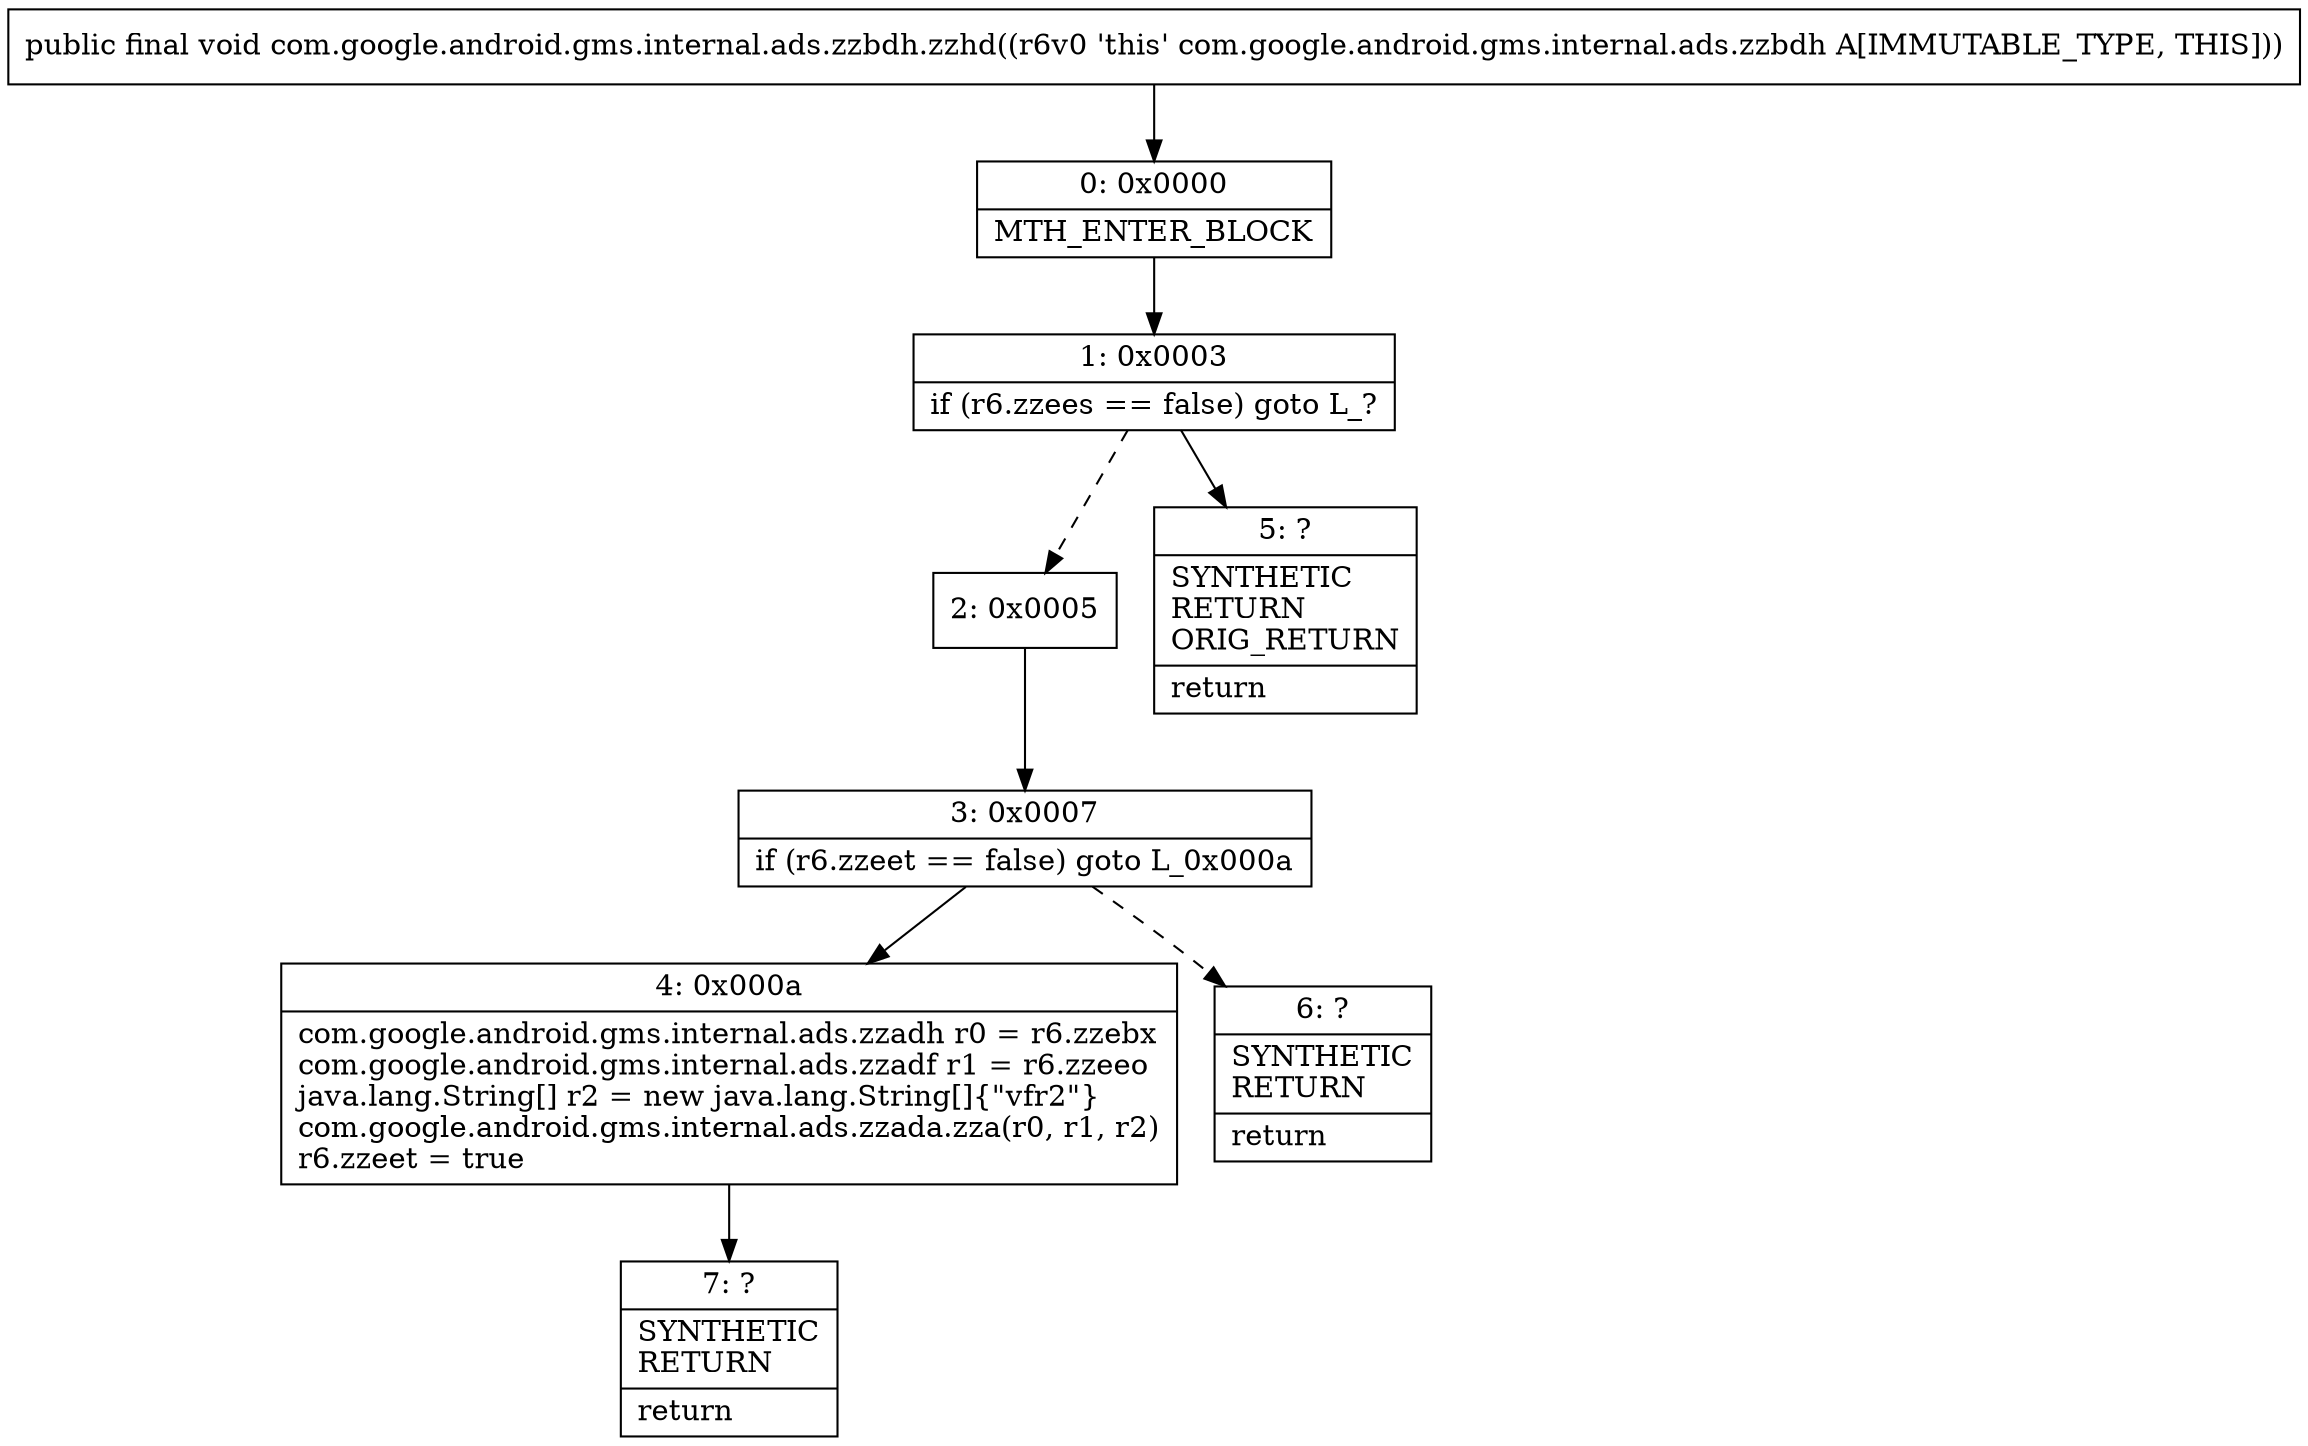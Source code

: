 digraph "CFG forcom.google.android.gms.internal.ads.zzbdh.zzhd()V" {
Node_0 [shape=record,label="{0\:\ 0x0000|MTH_ENTER_BLOCK\l}"];
Node_1 [shape=record,label="{1\:\ 0x0003|if (r6.zzees == false) goto L_?\l}"];
Node_2 [shape=record,label="{2\:\ 0x0005}"];
Node_3 [shape=record,label="{3\:\ 0x0007|if (r6.zzeet == false) goto L_0x000a\l}"];
Node_4 [shape=record,label="{4\:\ 0x000a|com.google.android.gms.internal.ads.zzadh r0 = r6.zzebx\lcom.google.android.gms.internal.ads.zzadf r1 = r6.zzeeo\ljava.lang.String[] r2 = new java.lang.String[]\{\"vfr2\"\}\lcom.google.android.gms.internal.ads.zzada.zza(r0, r1, r2)\lr6.zzeet = true\l}"];
Node_5 [shape=record,label="{5\:\ ?|SYNTHETIC\lRETURN\lORIG_RETURN\l|return\l}"];
Node_6 [shape=record,label="{6\:\ ?|SYNTHETIC\lRETURN\l|return\l}"];
Node_7 [shape=record,label="{7\:\ ?|SYNTHETIC\lRETURN\l|return\l}"];
MethodNode[shape=record,label="{public final void com.google.android.gms.internal.ads.zzbdh.zzhd((r6v0 'this' com.google.android.gms.internal.ads.zzbdh A[IMMUTABLE_TYPE, THIS])) }"];
MethodNode -> Node_0;
Node_0 -> Node_1;
Node_1 -> Node_2[style=dashed];
Node_1 -> Node_5;
Node_2 -> Node_3;
Node_3 -> Node_4;
Node_3 -> Node_6[style=dashed];
Node_4 -> Node_7;
}

